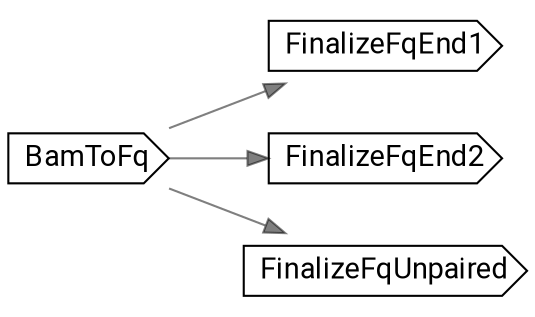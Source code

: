 // SRBamToFq
digraph {
	compound=true rankdir=LR
	node [fontname=Roboto]
	edge [color="#00000080"]
	"call-BamToFq" [label=BamToFq shape=cds]
	"call-FinalizeFqEnd1" [label=FinalizeFqEnd1 shape=cds]
	"call-FinalizeFqEnd2" [label=FinalizeFqEnd2 shape=cds]
	"call-FinalizeFqUnpaired" [label=FinalizeFqUnpaired shape=cds]
	"call-BamToFq" -> "call-FinalizeFqEnd1"
	"call-BamToFq" -> "call-FinalizeFqEnd2"
	"call-BamToFq" -> "call-FinalizeFqUnpaired"
}
